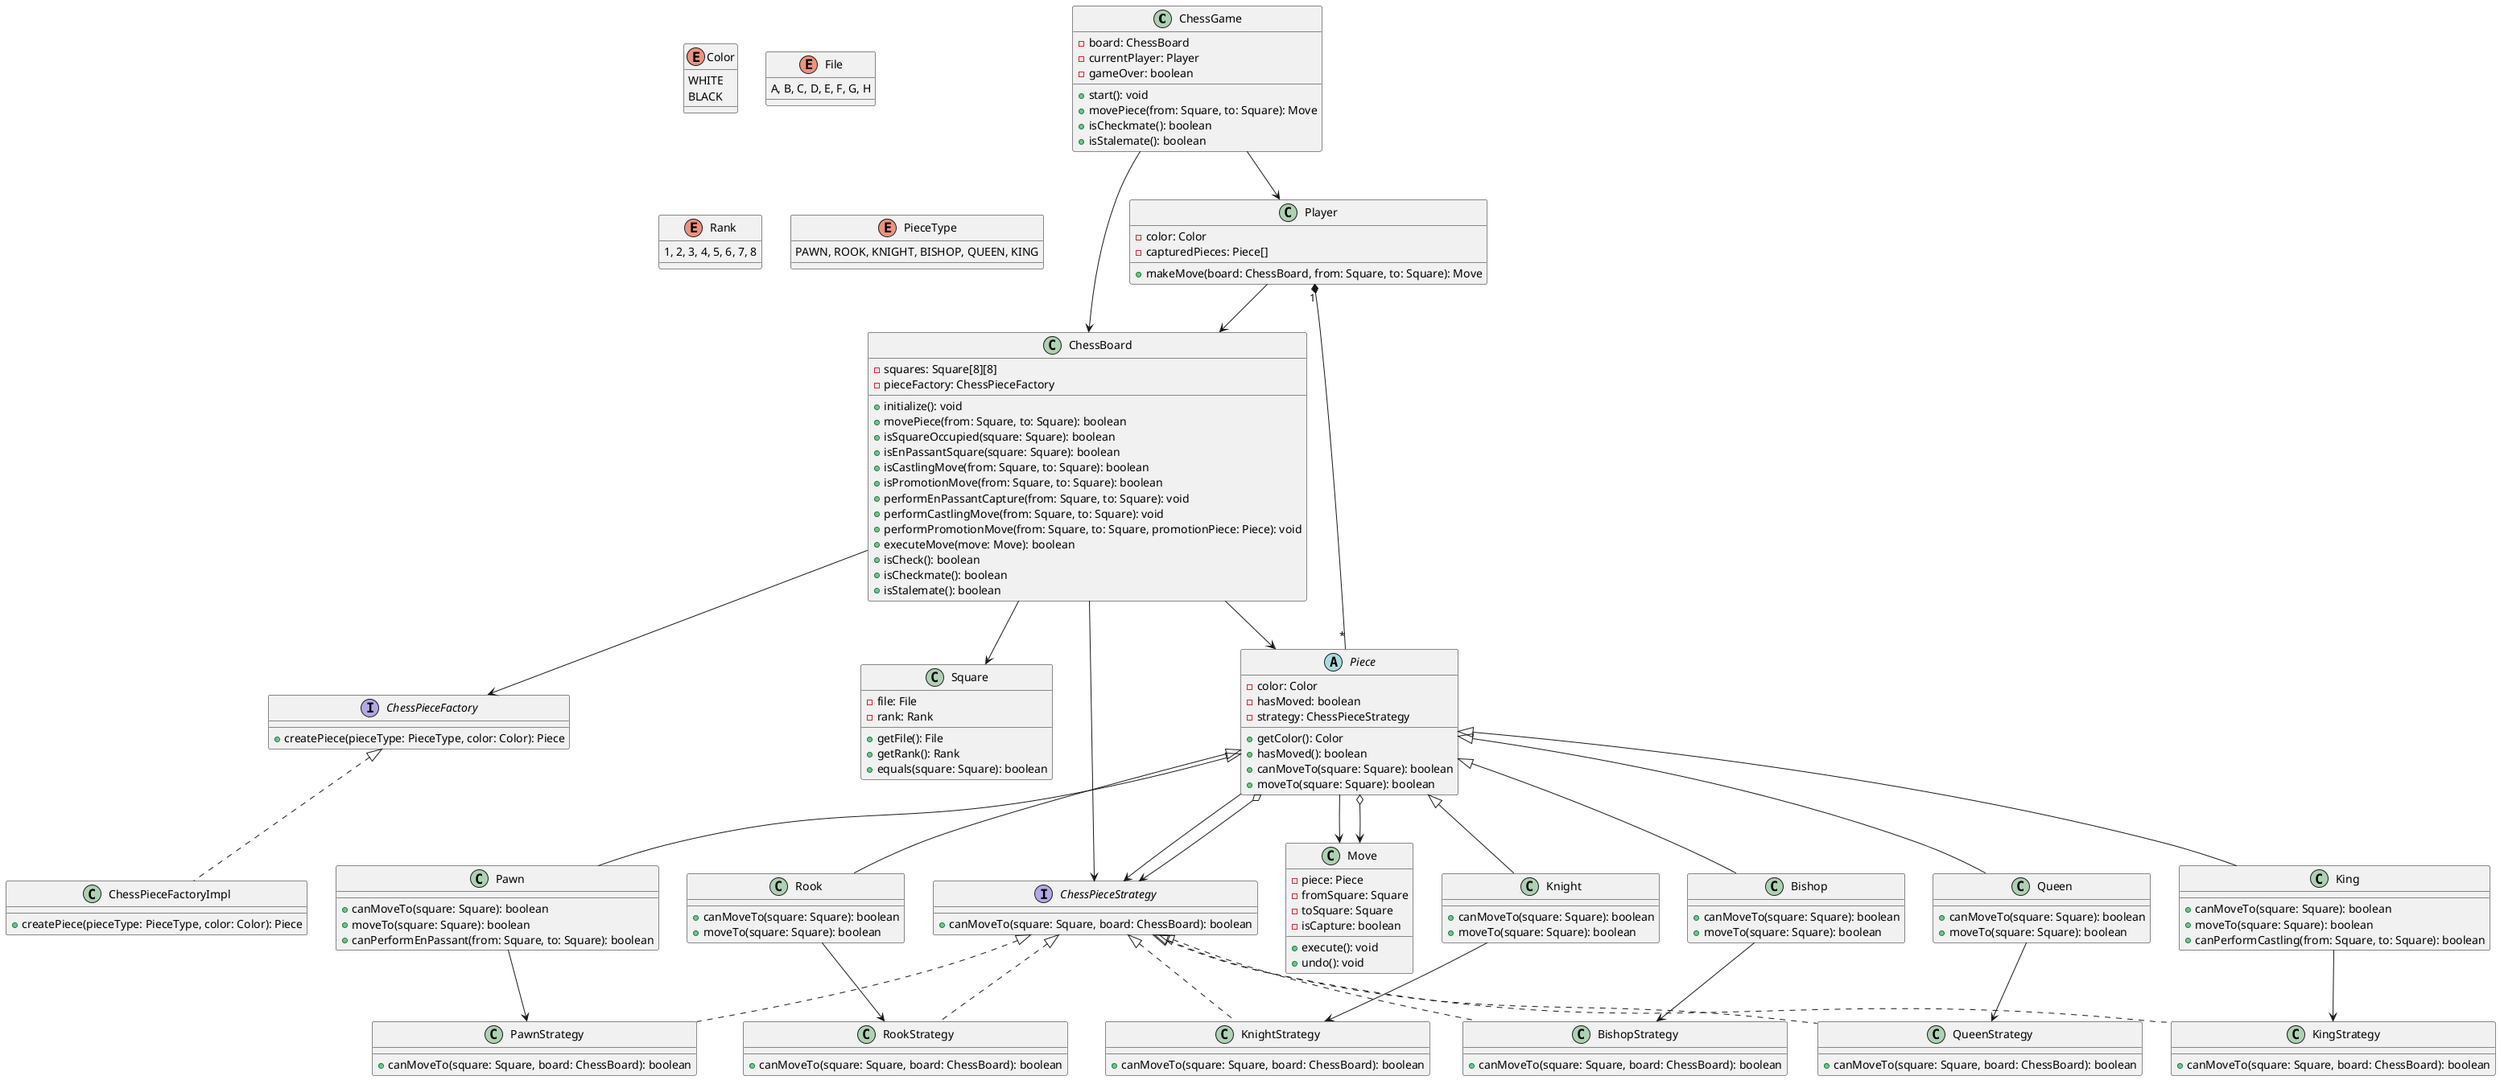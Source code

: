 
@startuml

class ChessGame {
    - board: ChessBoard
    - currentPlayer: Player
    - gameOver: boolean
    + start(): void
    + movePiece(from: Square, to: Square): Move
    + isCheckmate(): boolean
    + isStalemate(): boolean
}

class ChessBoard {
    - squares: Square[8][8]
        - pieceFactory: ChessPieceFactory
    + initialize(): void
    + movePiece(from: Square, to: Square): boolean
    + isSquareOccupied(square: Square): boolean
    + isEnPassantSquare(square: Square): boolean
    + isCastlingMove(from: Square, to: Square): boolean
    + isPromotionMove(from: Square, to: Square): boolean
    + performEnPassantCapture(from: Square, to: Square): void
    + performCastlingMove(from: Square, to: Square): void
    + performPromotionMove(from: Square, to: Square, promotionPiece: Piece): void
    + executeMove(move: Move): boolean
    + isCheck(): boolean
    + isCheckmate(): boolean
    + isStalemate(): boolean
}

class Square {
    - file: File
    - rank: Rank
    + getFile(): File
    + getRank(): Rank
    + equals(square: Square): boolean
}

enum Color {
    WHITE
    BLACK
}

enum File {
    A, B, C, D, E, F, G, H
}

enum Rank {
    1, 2, 3, 4, 5, 6, 7, 8
}

abstract class Piece {
    - color: Color
    - hasMoved: boolean
    - strategy: ChessPieceStrategy
    + getColor(): Color
    + hasMoved(): boolean
    + canMoveTo(square: Square): boolean
    + moveTo(square: Square): boolean
}

class Pawn {
    + canMoveTo(square: Square): boolean
    + moveTo(square: Square): boolean
    + canPerformEnPassant(from: Square, to: Square): boolean
}

class Rook {
    + canMoveTo(square: Square): boolean
    + moveTo(square: Square): boolean
}

class Knight {
    + canMoveTo(square: Square): boolean
    + moveTo(square: Square): boolean
}

class Bishop {
    + canMoveTo(square: Square): boolean
    + moveTo(square: Square): boolean
}

class Queen {
    + canMoveTo(square: Square): boolean
    + moveTo(square: Square): boolean
}

class King {
    + canMoveTo(square: Square): boolean
    + moveTo(square: Square): boolean
    + canPerformCastling(from: Square, to: Square): boolean
}

class Player {
    - color: Color
    - capturedPieces: Piece[]
    + makeMove(board: ChessBoard, from: Square, to: Square): Move
}

class Move {
    - piece: Piece
    - fromSquare: Square
    - toSquare: Square
    - isCapture: boolean
    + execute(): void
    + undo(): void
}

interface ChessPieceFactory {
    + createPiece(pieceType: PieceType, color: Color): Piece
}

class ChessPieceFactoryImpl implements ChessPieceFactory {
    + createPiece(pieceType: PieceType, color: Color): Piece
}

enum PieceType {
    PAWN, ROOK, KNIGHT, BISHOP, QUEEN, KING
}

interface ChessPieceStrategy {
    + canMoveTo(square: Square, board: ChessBoard): boolean
}


class PawnStrategy implements ChessPieceStrategy {
    + canMoveTo(square: Square, board: ChessBoard): boolean
}

class RookStrategy implements ChessPieceStrategy {
    + canMoveTo(square: Square, board: ChessBoard): boolean
}

class KnightStrategy implements ChessPieceStrategy {
    + canMoveTo(square: Square, board: ChessBoard): boolean
}

class BishopStrategy implements ChessPieceStrategy {
    + canMoveTo(square: Square, board: ChessBoard): boolean
}

class QueenStrategy implements ChessPieceStrategy {
    + canMoveTo(square: Square, board: ChessBoard): boolean
}

class KingStrategy implements ChessPieceStrategy {
    + canMoveTo(square: Square, board: ChessBoard): boolean
}
        
ChessGame --> ChessBoard
ChessGame --> Player
ChessBoard --> Square
ChessBoard --> Piece
ChessBoard --> ChessPieceFactory
ChessBoard --> ChessPieceStrategy
Piece --> ChessPieceStrategy
Piece --> Move
Player --> ChessBoard
Piece <|-- Pawn
Piece <|-- Rook
Piece <|-- Knight
Piece <|-- Bishop
Piece <|-- Queen
Piece <|-- King
Pawn --> PawnStrategy
Rook --> RookStrategy
Knight --> KnightStrategy
Bishop --> BishopStrategy
Queen --> QueenStrategy
King --> KingStrategy
Piece o--> ChessPieceStrategy
Piece o--> Move

Player "1" *-- "*" Piece

@enduml
